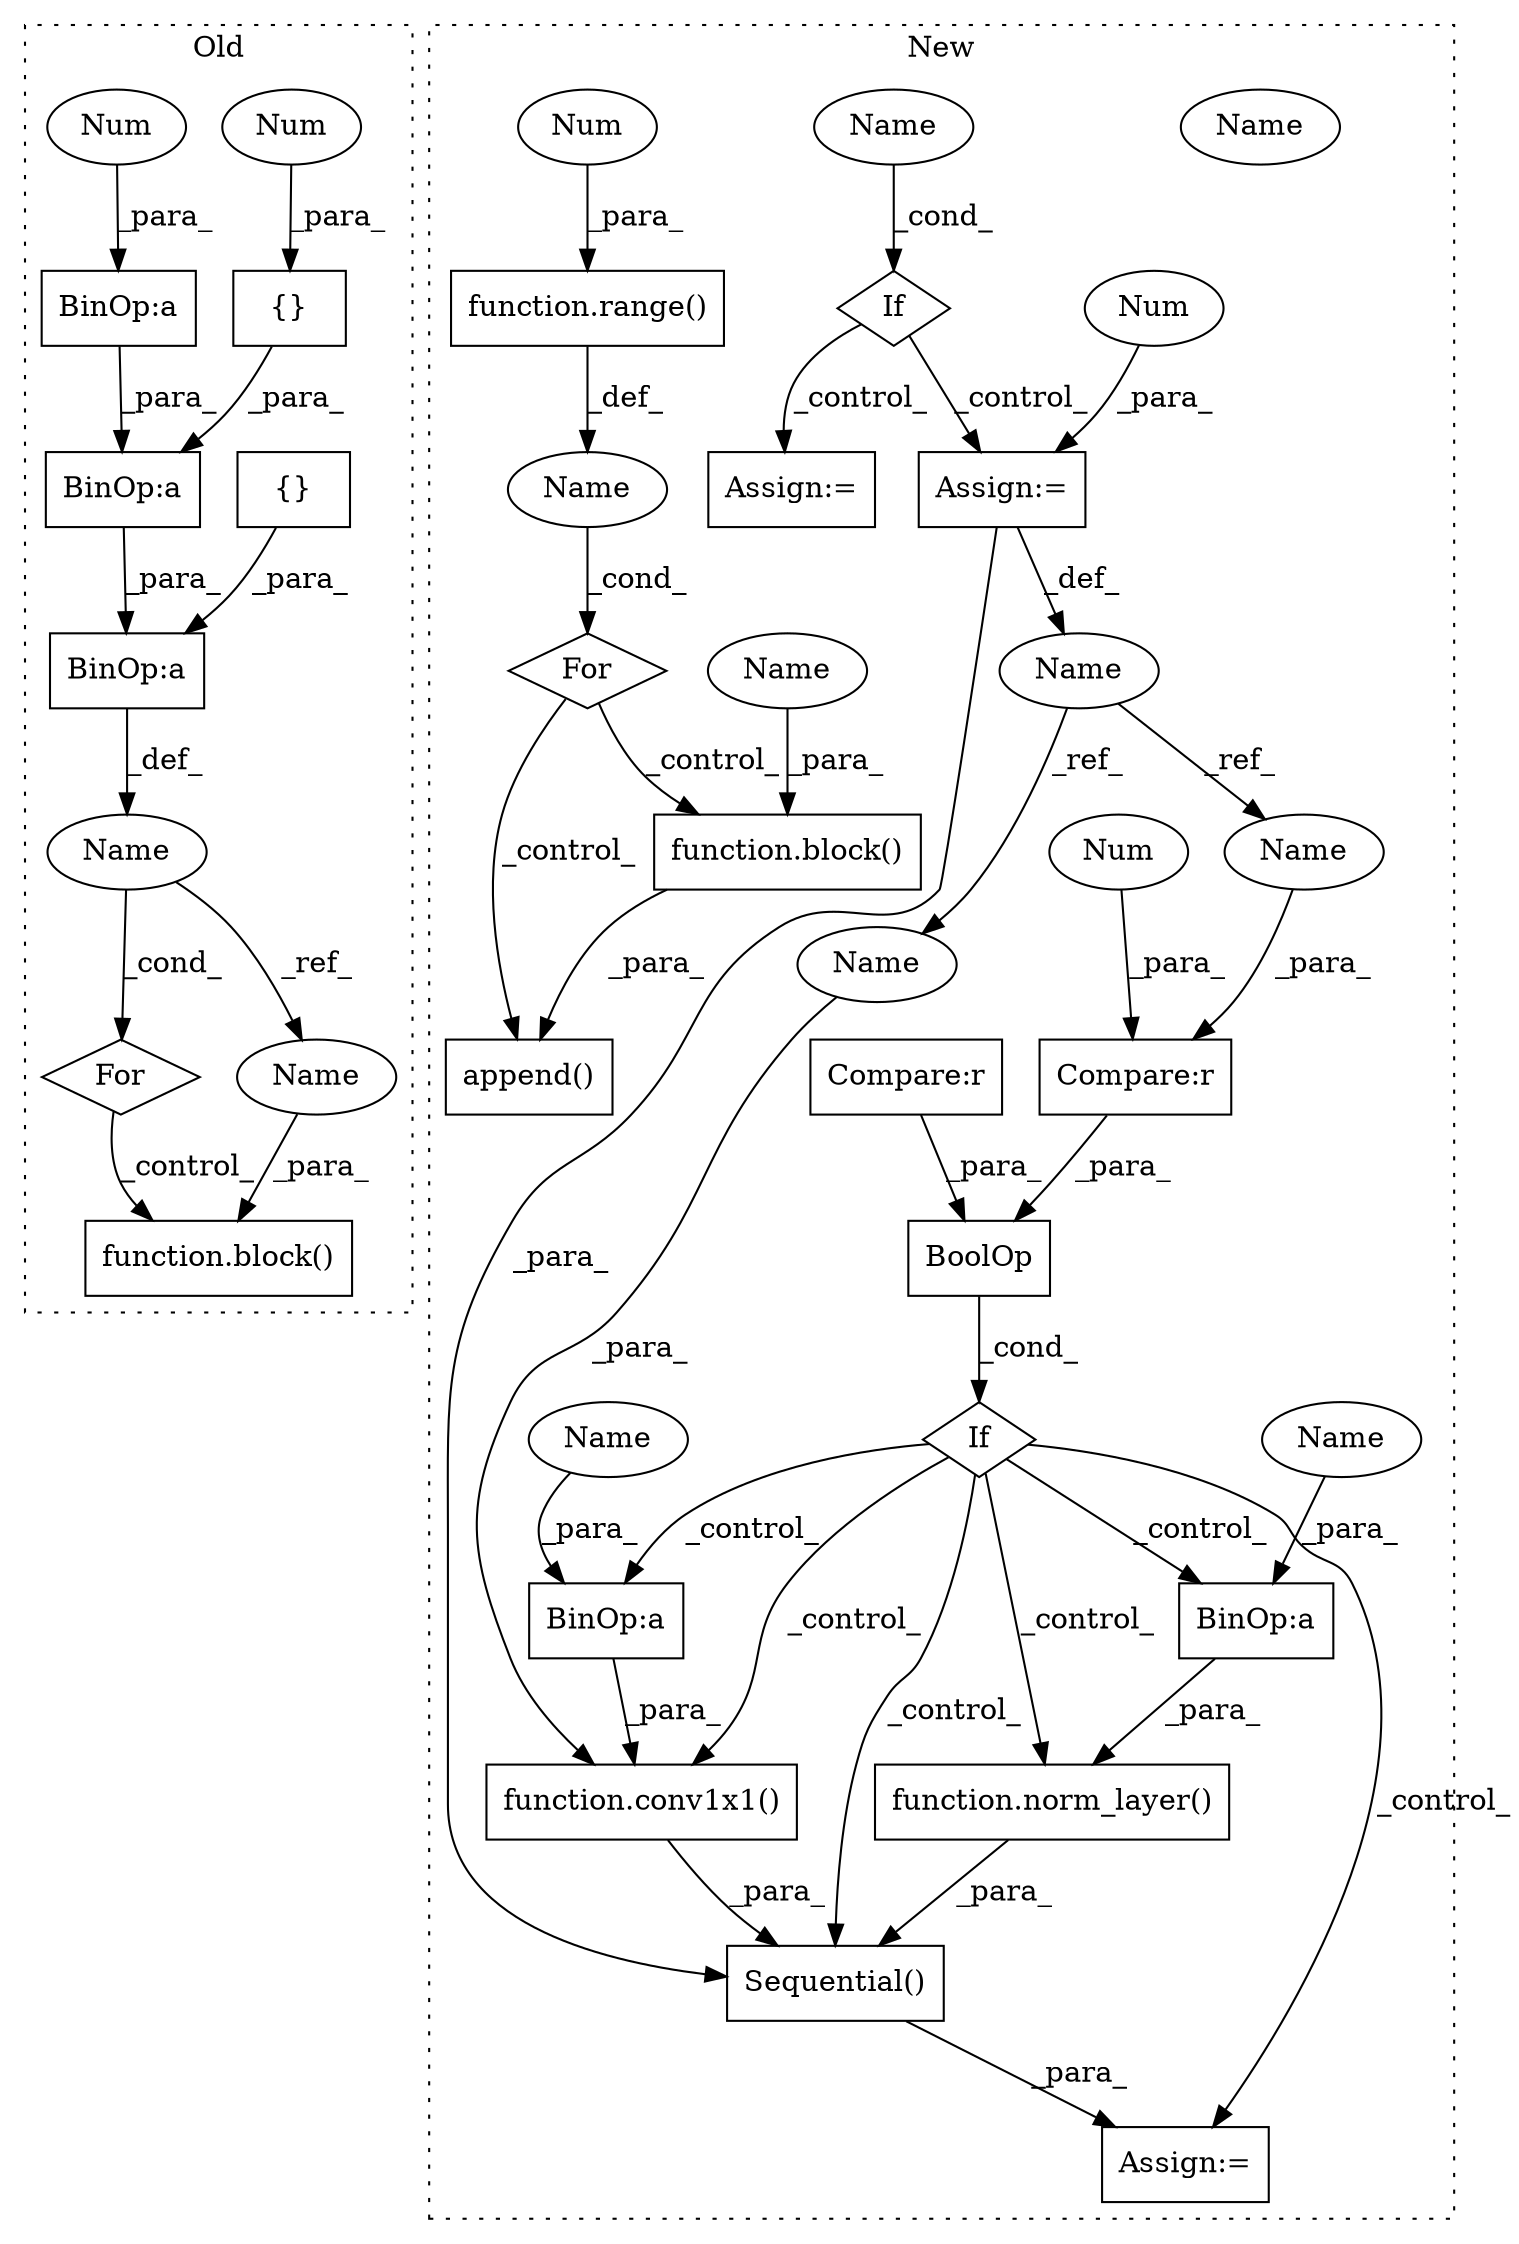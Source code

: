 digraph G {
subgraph cluster0 {
1 [label="function.block()" a="75" s="6710,6746" l="6,1" shape="box"];
9 [label="BinOp:a" a="82" s="6611" l="3" shape="box"];
11 [label="BinOp:a" a="82" s="6617" l="1" shape="box"];
12 [label="BinOp:a" a="82" s="6629" l="1" shape="box"];
13 [label="{}" a="59" s="6614,6616" l="1,0" shape="box"];
15 [label="For" a="107" s="6661,6682" l="4,14" shape="diamond"];
16 [label="{}" a="59" s="6603,6610" l="1,0" shape="box"];
17 [label="Num" a="76" s="6615" l="1" shape="ellipse"];
18 [label="Num" a="76" s="6630" l="1" shape="ellipse"];
29 [label="Name" a="87" s="6665" l="6" shape="ellipse"];
40 [label="Name" a="87" s="6740" l="6" shape="ellipse"];
label = "Old";
style="dotted";
}
subgraph cluster1 {
2 [label="If" a="96" s="6202" l="3" shape="diamond"];
3 [label="Name" a="87" s="6205" l="6" shape="ellipse"];
4 [label="Assign:=" a="68" s="6267" l="3" shape="box"];
5 [label="Num" a="76" s="6270" l="1" shape="ellipse"];
6 [label="Assign:=" a="68" s="6238" l="4" shape="box"];
7 [label="If" a="96" s="6280" l="3" shape="diamond"];
8 [label="BinOp:a" a="82" s="6426" l="3" shape="box"];
10 [label="BinOp:a" a="82" s="6488" l="3" shape="box"];
14 [label="BoolOp" a="72" s="6283" l="56" shape="box"];
19 [label="function.conv1x1()" a="75" s="6397,6452" l="8,1" shape="box"];
20 [label="Sequential()" a="75" s="6366,6507" l="31,15" shape="box"];
21 [label="Compare:r" a="40" s="6298" l="41" shape="box"];
22 [label="Compare:r" a="40" s="6283" l="11" shape="box"];
23 [label="function.norm_layer()" a="75" s="6471,6506" l="11,1" shape="box"];
24 [label="function.block()" a="75" s="6815,6842" l="6,160" shape="box"];
25 [label="function.range()" a="75" s="6771,6786" l="6,1" shape="box"];
26 [label="For" a="107" s="6762,6787" l="4,14" shape="diamond"];
27 [label="append()" a="75" s="6801,7002" l="14,1" shape="box"];
28 [label="Name" a="87" s="6766" l="1" shape="ellipse"];
30 [label="Name" a="87" s="6261" l="6" shape="ellipse"];
31 [label="Num" a="76" s="6777" l="1" shape="ellipse"];
32 [label="Num" a="76" s="6293" l="1" shape="ellipse"];
33 [label="Assign:=" a="68" s="6363" l="3" shape="box"];
34 [label="Name" a="87" s="6482" l="6" shape="ellipse"];
35 [label="Name" a="87" s="6420" l="6" shape="ellipse"];
36 [label="Name" a="87" s="6836" l="6" shape="ellipse"];
37 [label="Name" a="87" s="6283" l="6" shape="ellipse"];
38 [label="Name" a="87" s="6446" l="6" shape="ellipse"];
39 [label="Name" a="87" s="6205" l="6" shape="ellipse"];
label = "New";
style="dotted";
}
2 -> 4 [label="_control_"];
2 -> 6 [label="_control_"];
4 -> 30 [label="_def_"];
4 -> 20 [label="_para_"];
5 -> 4 [label="_para_"];
7 -> 8 [label="_control_"];
7 -> 23 [label="_control_"];
7 -> 20 [label="_control_"];
7 -> 33 [label="_control_"];
7 -> 10 [label="_control_"];
7 -> 19 [label="_control_"];
8 -> 19 [label="_para_"];
9 -> 29 [label="_def_"];
10 -> 23 [label="_para_"];
11 -> 9 [label="_para_"];
12 -> 11 [label="_para_"];
13 -> 11 [label="_para_"];
14 -> 7 [label="_cond_"];
15 -> 1 [label="_control_"];
16 -> 9 [label="_para_"];
17 -> 13 [label="_para_"];
18 -> 12 [label="_para_"];
19 -> 20 [label="_para_"];
20 -> 33 [label="_para_"];
21 -> 14 [label="_para_"];
22 -> 14 [label="_para_"];
23 -> 20 [label="_para_"];
24 -> 27 [label="_para_"];
25 -> 28 [label="_def_"];
26 -> 27 [label="_control_"];
26 -> 24 [label="_control_"];
28 -> 26 [label="_cond_"];
29 -> 15 [label="_cond_"];
29 -> 40 [label="_ref_"];
30 -> 37 [label="_ref_"];
30 -> 38 [label="_ref_"];
31 -> 25 [label="_para_"];
32 -> 22 [label="_para_"];
34 -> 10 [label="_para_"];
35 -> 8 [label="_para_"];
36 -> 24 [label="_para_"];
37 -> 22 [label="_para_"];
38 -> 19 [label="_para_"];
39 -> 2 [label="_cond_"];
40 -> 1 [label="_para_"];
}